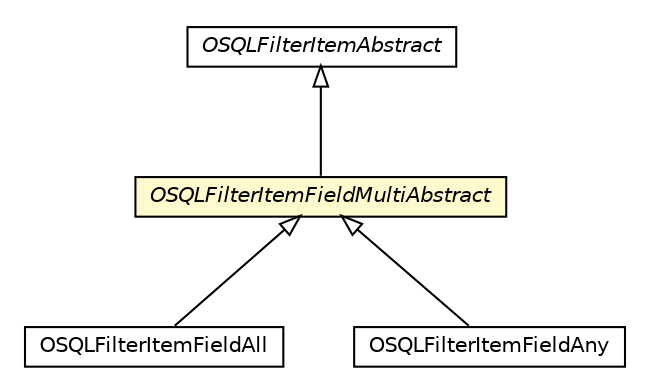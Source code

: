 #!/usr/local/bin/dot
#
# Class diagram 
# Generated by UMLGraph version R5_6-24-gf6e263 (http://www.umlgraph.org/)
#

digraph G {
	edge [fontname="Helvetica",fontsize=10,labelfontname="Helvetica",labelfontsize=10];
	node [fontname="Helvetica",fontsize=10,shape=plaintext];
	nodesep=0.25;
	ranksep=0.5;
	// com.orientechnologies.orient.core.sql.filter.OSQLFilterItemFieldMultiAbstract
	c3286629 [label=<<table title="com.orientechnologies.orient.core.sql.filter.OSQLFilterItemFieldMultiAbstract" border="0" cellborder="1" cellspacing="0" cellpadding="2" port="p" bgcolor="lemonChiffon" href="./OSQLFilterItemFieldMultiAbstract.html">
		<tr><td><table border="0" cellspacing="0" cellpadding="1">
<tr><td align="center" balign="center"><font face="Helvetica-Oblique"> OSQLFilterItemFieldMultiAbstract </font></td></tr>
		</table></td></tr>
		</table>>, URL="./OSQLFilterItemFieldMultiAbstract.html", fontname="Helvetica", fontcolor="black", fontsize=10.0];
	// com.orientechnologies.orient.core.sql.filter.OSQLFilterItemFieldAll
	c3286630 [label=<<table title="com.orientechnologies.orient.core.sql.filter.OSQLFilterItemFieldAll" border="0" cellborder="1" cellspacing="0" cellpadding="2" port="p" href="./OSQLFilterItemFieldAll.html">
		<tr><td><table border="0" cellspacing="0" cellpadding="1">
<tr><td align="center" balign="center"> OSQLFilterItemFieldAll </td></tr>
		</table></td></tr>
		</table>>, URL="./OSQLFilterItemFieldAll.html", fontname="Helvetica", fontcolor="black", fontsize=10.0];
	// com.orientechnologies.orient.core.sql.filter.OSQLFilterItemFieldAny
	c3286631 [label=<<table title="com.orientechnologies.orient.core.sql.filter.OSQLFilterItemFieldAny" border="0" cellborder="1" cellspacing="0" cellpadding="2" port="p" href="./OSQLFilterItemFieldAny.html">
		<tr><td><table border="0" cellspacing="0" cellpadding="1">
<tr><td align="center" balign="center"> OSQLFilterItemFieldAny </td></tr>
		</table></td></tr>
		</table>>, URL="./OSQLFilterItemFieldAny.html", fontname="Helvetica", fontcolor="black", fontsize=10.0];
	// com.orientechnologies.orient.core.sql.filter.OSQLFilterItemAbstract
	c3286640 [label=<<table title="com.orientechnologies.orient.core.sql.filter.OSQLFilterItemAbstract" border="0" cellborder="1" cellspacing="0" cellpadding="2" port="p" href="./OSQLFilterItemAbstract.html">
		<tr><td><table border="0" cellspacing="0" cellpadding="1">
<tr><td align="center" balign="center"><font face="Helvetica-Oblique"> OSQLFilterItemAbstract </font></td></tr>
		</table></td></tr>
		</table>>, URL="./OSQLFilterItemAbstract.html", fontname="Helvetica", fontcolor="black", fontsize=10.0];
	//com.orientechnologies.orient.core.sql.filter.OSQLFilterItemFieldMultiAbstract extends com.orientechnologies.orient.core.sql.filter.OSQLFilterItemAbstract
	c3286640:p -> c3286629:p [dir=back,arrowtail=empty];
	//com.orientechnologies.orient.core.sql.filter.OSQLFilterItemFieldAll extends com.orientechnologies.orient.core.sql.filter.OSQLFilterItemFieldMultiAbstract
	c3286629:p -> c3286630:p [dir=back,arrowtail=empty];
	//com.orientechnologies.orient.core.sql.filter.OSQLFilterItemFieldAny extends com.orientechnologies.orient.core.sql.filter.OSQLFilterItemFieldMultiAbstract
	c3286629:p -> c3286631:p [dir=back,arrowtail=empty];
}

